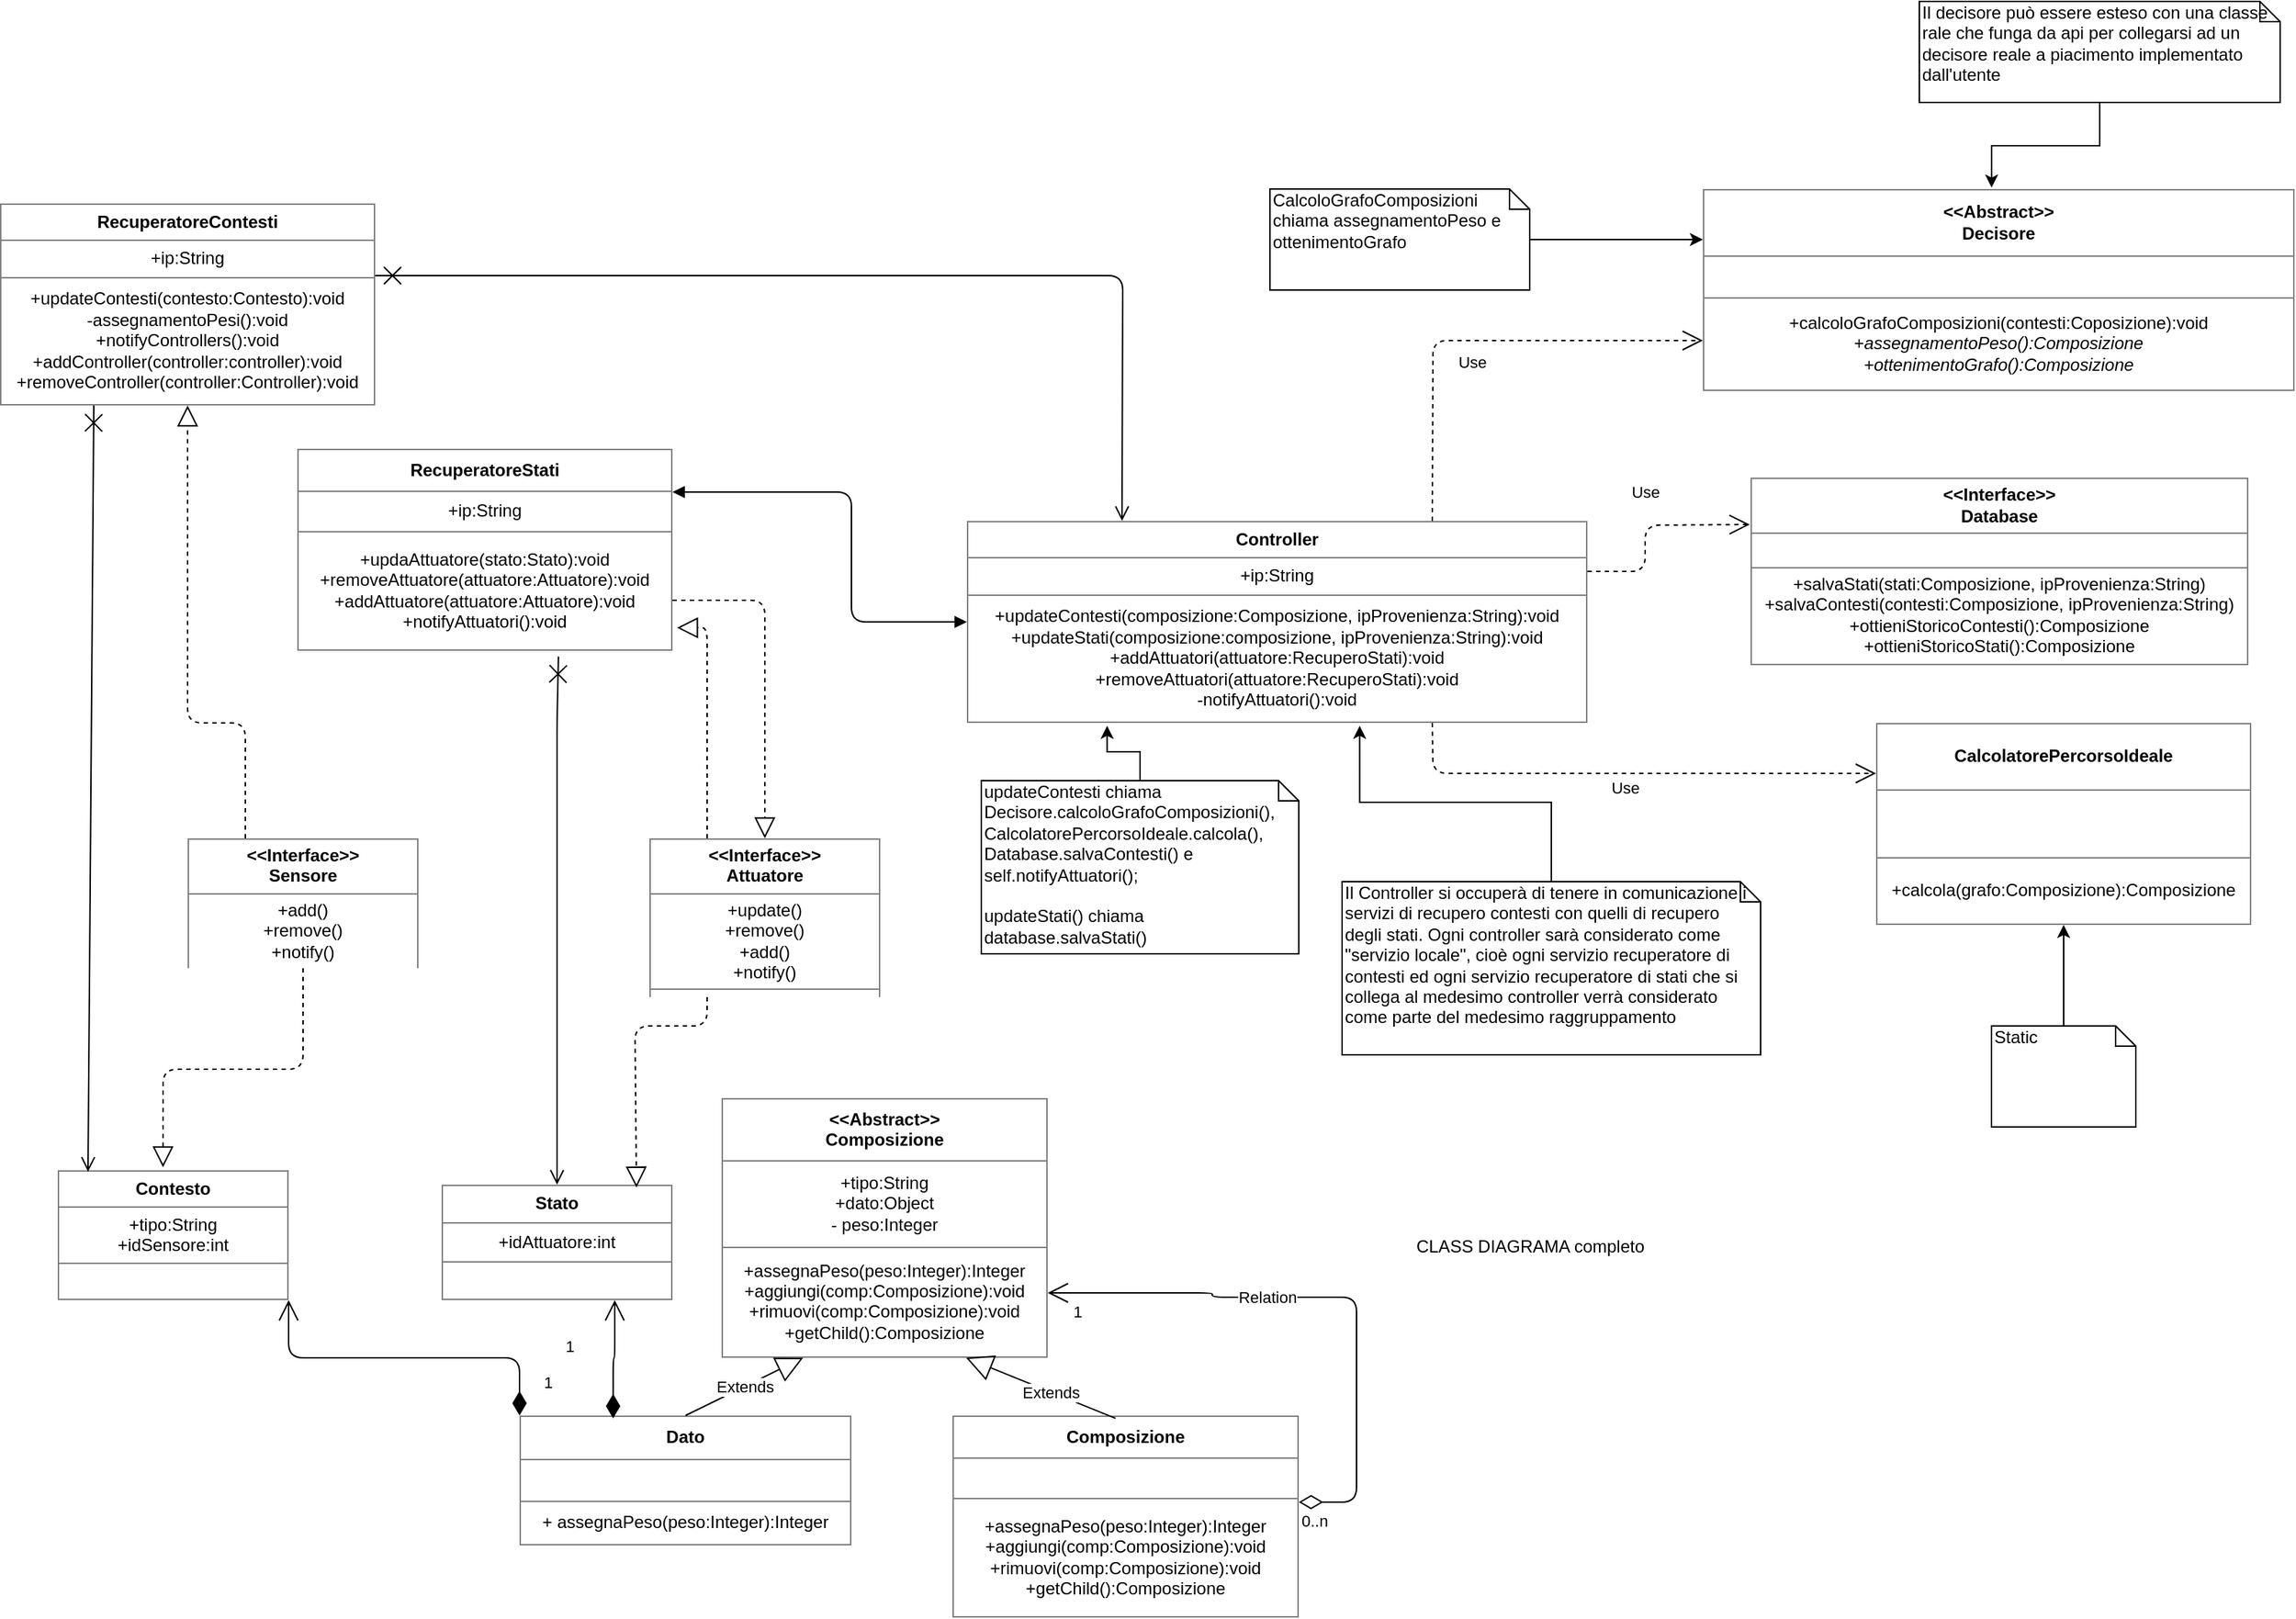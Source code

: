 <mxfile version="13.6.6" type="github" pages="4">
  <diagram id="C5RBs43oDa-KdzZeNtuy" name="Page-1">
    <mxGraphModel dx="1955" dy="-222" grid="1" gridSize="10" guides="1" tooltips="1" connect="1" arrows="1" fold="1" page="1" pageScale="1" pageWidth="1654" pageHeight="1169" math="0" shadow="0">
      <root>
        <mxCell id="WIyWlLk6GJQsqaUBKTNV-0" />
        <mxCell id="WIyWlLk6GJQsqaUBKTNV-1" parent="WIyWlLk6GJQsqaUBKTNV-0" />
        <mxCell id="Dp6MvVSpYbuMeK2W6vsO-2" value="&lt;table style=&quot;width: 100% ; height: 100% ; border-collapse: collapse&quot; width=&quot;100%&quot; cellpadding=&quot;4&quot; border=&quot;1&quot;&gt;&lt;tbody&gt;&lt;tr&gt;&lt;th align=&quot;center&quot;&gt;&amp;lt;&amp;lt;Abstract&amp;gt;&amp;gt;&lt;br&gt;Composizione&lt;br&gt;&lt;/th&gt;&lt;/tr&gt;&lt;tr&gt;&lt;td align=&quot;center&quot;&gt;+tipo:String&lt;br&gt;+dato:Object&lt;br&gt;- peso:Integer&lt;br&gt;&lt;/td&gt;&lt;/tr&gt;&lt;tr&gt;&lt;td align=&quot;center&quot;&gt;+assegnaPeso(peso:Integer):Integer&lt;br&gt;+aggiungi(comp:Composizione):void&lt;br&gt;+rimuovi(comp:Composizione):void&lt;br&gt;+getChild():Composizione&lt;br&gt;&lt;/td&gt;&lt;/tr&gt;&lt;/tbody&gt;&lt;/table&gt;" style="text;html=1;strokeColor=none;fillColor=none;overflow=fill;" parent="WIyWlLk6GJQsqaUBKTNV-1" vertex="1">
          <mxGeometry x="510" y="1940" width="226" height="180" as="geometry" />
        </mxCell>
        <mxCell id="Dp6MvVSpYbuMeK2W6vsO-4" value="&lt;table style=&quot;width: 100% ; height: 100% ; border-collapse: collapse&quot; width=&quot;100%&quot; cellpadding=&quot;4&quot; border=&quot;1&quot;&gt;&lt;tbody&gt;&lt;tr&gt;&lt;th align=&quot;center&quot;&gt;Composizione&lt;br&gt;&lt;/th&gt;&lt;/tr&gt;&lt;tr&gt;&lt;td align=&quot;center&quot;&gt;&lt;br&gt;&lt;/td&gt;&lt;/tr&gt;&lt;tr&gt;&lt;td align=&quot;center&quot;&gt;+assegnaPeso(peso:Integer):Integer&lt;br&gt;+aggiungi(comp:Composizione):void&lt;br&gt;+rimuovi(comp:Composizione):void&lt;br&gt;+getChild():Composizione&lt;/td&gt;&lt;/tr&gt;&lt;/tbody&gt;&lt;/table&gt;" style="text;html=1;strokeColor=none;fillColor=none;overflow=fill;" parent="WIyWlLk6GJQsqaUBKTNV-1" vertex="1">
          <mxGeometry x="670" y="2160" width="240" height="140" as="geometry" />
        </mxCell>
        <mxCell id="Dp6MvVSpYbuMeK2W6vsO-5" value="&lt;table style=&quot;width: 100% ; height: 100% ; border-collapse: collapse&quot; width=&quot;100%&quot; cellpadding=&quot;4&quot; border=&quot;1&quot;&gt;&lt;tbody&gt;&lt;tr&gt;&lt;th align=&quot;center&quot;&gt;Dato&lt;br&gt;&lt;/th&gt;&lt;/tr&gt;&lt;tr&gt;&lt;td align=&quot;center&quot;&gt;&lt;br&gt;&lt;/td&gt;&lt;/tr&gt;&lt;tr&gt;&lt;td align=&quot;center&quot;&gt;+ assegnaPeso(peso:Integer):Integer&lt;br&gt;&lt;/td&gt;&lt;/tr&gt;&lt;/tbody&gt;&lt;/table&gt;" style="text;html=1;strokeColor=none;fillColor=none;overflow=fill;" parent="WIyWlLk6GJQsqaUBKTNV-1" vertex="1">
          <mxGeometry x="370" y="2160" width="230" height="90" as="geometry" />
        </mxCell>
        <mxCell id="Dp6MvVSpYbuMeK2W6vsO-11" value="Extends" style="endArrow=block;endSize=16;endFill=0;html=1;exitX=0.471;exitY=0.014;exitDx=0;exitDy=0;exitPerimeter=0;entryX=0.75;entryY=1;entryDx=0;entryDy=0;" parent="WIyWlLk6GJQsqaUBKTNV-1" source="Dp6MvVSpYbuMeK2W6vsO-4" target="Dp6MvVSpYbuMeK2W6vsO-2" edge="1">
          <mxGeometry x="-0.125" width="160" relative="1" as="geometry">
            <mxPoint x="710" y="2130" as="sourcePoint" />
            <mxPoint x="870" y="2130" as="targetPoint" />
            <mxPoint as="offset" />
          </mxGeometry>
        </mxCell>
        <mxCell id="Dp6MvVSpYbuMeK2W6vsO-12" value="Extends" style="endArrow=block;endSize=16;endFill=0;html=1;entryX=0.25;entryY=1;entryDx=0;entryDy=0;exitX=0.5;exitY=0;exitDx=0;exitDy=0;" parent="WIyWlLk6GJQsqaUBKTNV-1" source="Dp6MvVSpYbuMeK2W6vsO-5" target="Dp6MvVSpYbuMeK2W6vsO-2" edge="1">
          <mxGeometry width="160" relative="1" as="geometry">
            <mxPoint x="430" y="2140" as="sourcePoint" />
            <mxPoint x="590" y="2140" as="targetPoint" />
          </mxGeometry>
        </mxCell>
        <mxCell id="Dp6MvVSpYbuMeK2W6vsO-22" value="&lt;table style=&quot;width: 100% ; height: 100% ; border-collapse: collapse&quot; width=&quot;100%&quot; cellpadding=&quot;4&quot; border=&quot;1&quot;&gt;&lt;tbody&gt;&lt;tr&gt;&lt;th align=&quot;center&quot;&gt;Contesto&lt;br&gt;&lt;/th&gt;&lt;/tr&gt;&lt;tr&gt;&lt;td align=&quot;center&quot;&gt;+tipo:String&lt;br&gt;+idSensore:int&lt;br&gt;&lt;/td&gt;&lt;/tr&gt;&lt;tr&gt;&lt;td align=&quot;center&quot;&gt;&lt;br&gt;&lt;/td&gt;&lt;/tr&gt;&lt;/tbody&gt;&lt;/table&gt;" style="text;html=1;strokeColor=none;fillColor=none;overflow=fill;" parent="WIyWlLk6GJQsqaUBKTNV-1" vertex="1">
          <mxGeometry x="50" y="1990" width="160" height="90" as="geometry" />
        </mxCell>
        <mxCell id="Dp6MvVSpYbuMeK2W6vsO-25" value="Relation" style="endArrow=open;html=1;endSize=12;startArrow=diamondThin;startSize=14;startFill=0;edgeStyle=orthogonalEdgeStyle;entryX=1;entryY=0.75;entryDx=0;entryDy=0;" parent="WIyWlLk6GJQsqaUBKTNV-1" target="Dp6MvVSpYbuMeK2W6vsO-2" edge="1">
          <mxGeometry x="0.223" relative="1" as="geometry">
            <mxPoint x="910" y="2220" as="sourcePoint" />
            <mxPoint x="1070" y="2220" as="targetPoint" />
            <Array as="points">
              <mxPoint x="950" y="2220" />
              <mxPoint x="950" y="2078" />
              <mxPoint x="850" y="2078" />
              <mxPoint x="850" y="2075" />
            </Array>
            <mxPoint as="offset" />
          </mxGeometry>
        </mxCell>
        <mxCell id="Dp6MvVSpYbuMeK2W6vsO-26" value="0..n" style="edgeLabel;resizable=0;html=1;align=left;verticalAlign=top;" parent="Dp6MvVSpYbuMeK2W6vsO-25" connectable="0" vertex="1">
          <mxGeometry x="-1" relative="1" as="geometry" />
        </mxCell>
        <mxCell id="Dp6MvVSpYbuMeK2W6vsO-27" value="1" style="edgeLabel;resizable=0;html=1;align=right;verticalAlign=top;" parent="Dp6MvVSpYbuMeK2W6vsO-25" connectable="0" vertex="1">
          <mxGeometry x="1" relative="1" as="geometry">
            <mxPoint x="24.5" as="offset" />
          </mxGeometry>
        </mxCell>
        <mxCell id="Dp6MvVSpYbuMeK2W6vsO-28" value="1" style="endArrow=open;html=1;endSize=12;startArrow=diamondThin;startSize=14;startFill=1;edgeStyle=orthogonalEdgeStyle;align=left;verticalAlign=bottom;entryX=1;entryY=1;entryDx=0;entryDy=0;exitX=0;exitY=0;exitDx=0;exitDy=0;" parent="WIyWlLk6GJQsqaUBKTNV-1" source="Dp6MvVSpYbuMeK2W6vsO-5" target="Dp6MvVSpYbuMeK2W6vsO-22" edge="1">
          <mxGeometry x="-0.879" y="-15" relative="1" as="geometry">
            <mxPoint x="350" y="2119" as="sourcePoint" />
            <mxPoint x="510" y="2119" as="targetPoint" />
            <mxPoint as="offset" />
          </mxGeometry>
        </mxCell>
        <mxCell id="Dp6MvVSpYbuMeK2W6vsO-49" value="&lt;table style=&quot;width: 100% ; height: 100% ; border-collapse: collapse&quot; width=&quot;100%&quot; cellpadding=&quot;4&quot; border=&quot;1&quot;&gt;&lt;tbody&gt;&lt;tr&gt;&lt;th align=&quot;center&quot;&gt;&amp;lt;&amp;lt;Interface&amp;gt;&amp;gt;&lt;br&gt;Sensore&lt;br&gt;&lt;/th&gt;&lt;/tr&gt;&lt;tr&gt;&lt;td align=&quot;center&quot;&gt;+add()&lt;br&gt;+remove()&lt;br&gt;+notify()&lt;br&gt;&lt;/td&gt;&lt;/tr&gt;&lt;tr&gt;&lt;td align=&quot;center&quot;&gt;&lt;br&gt;&lt;/td&gt;&lt;/tr&gt;&lt;/tbody&gt;&lt;/table&gt;" style="text;html=1;strokeColor=none;fillColor=none;overflow=fill;" parent="WIyWlLk6GJQsqaUBKTNV-1" vertex="1">
          <mxGeometry x="140" y="1760" width="160" height="90" as="geometry" />
        </mxCell>
        <mxCell id="Dp6MvVSpYbuMeK2W6vsO-51" value="" style="endArrow=block;dashed=1;endFill=0;endSize=12;html=1;entryX=0.456;entryY=-0.022;entryDx=0;entryDy=0;entryPerimeter=0;exitX=0.5;exitY=1;exitDx=0;exitDy=0;" parent="WIyWlLk6GJQsqaUBKTNV-1" source="Dp6MvVSpYbuMeK2W6vsO-49" target="Dp6MvVSpYbuMeK2W6vsO-22" edge="1">
          <mxGeometry width="160" relative="1" as="geometry">
            <mxPoint x="90" y="2040" as="sourcePoint" />
            <mxPoint x="190" y="2040" as="targetPoint" />
            <Array as="points">
              <mxPoint x="220" y="1920" />
              <mxPoint x="123" y="1920" />
            </Array>
          </mxGeometry>
        </mxCell>
        <mxCell id="ndI1uFcIVvxZb7R-7Dkx-0" value="&lt;table style=&quot;width: 100% ; height: 100% ; border-collapse: collapse&quot; width=&quot;100%&quot; cellpadding=&quot;4&quot; border=&quot;1&quot;&gt;&lt;tbody&gt;&lt;tr&gt;&lt;th align=&quot;center&quot;&gt;&lt;b&gt;RecuperatoreContesti&lt;/b&gt;&lt;/th&gt;&lt;/tr&gt;&lt;tr&gt;&lt;td align=&quot;center&quot;&gt;+ip:String&lt;br&gt;&lt;/td&gt;&lt;/tr&gt;&lt;tr&gt;&lt;td align=&quot;center&quot;&gt;+updateContesti(contesto:Contesto):void&lt;br&gt;-assegnamentoPesi():void&lt;br&gt;+notifyControllers():void&lt;br&gt;+addController(controller:controller):void&lt;br&gt;+removeController(controller:Controller):void&lt;br&gt;&lt;/td&gt;&lt;/tr&gt;&lt;/tbody&gt;&lt;/table&gt;" style="text;html=1;strokeColor=none;fillColor=none;overflow=fill;" parent="WIyWlLk6GJQsqaUBKTNV-1" vertex="1">
          <mxGeometry x="10" y="1320" width="260" height="140" as="geometry" />
        </mxCell>
        <mxCell id="ndI1uFcIVvxZb7R-7Dkx-1" value="&lt;table style=&quot;width: 100% ; height: 100% ; border-collapse: collapse&quot; width=&quot;100%&quot; cellpadding=&quot;4&quot; border=&quot;1&quot;&gt;&lt;tbody&gt;&lt;tr&gt;&lt;th align=&quot;center&quot;&gt;RecuperatoreStati&lt;/th&gt;&lt;/tr&gt;&lt;tr&gt;&lt;td align=&quot;center&quot;&gt;+ip:String&lt;br&gt;&lt;/td&gt;&lt;/tr&gt;&lt;tr&gt;&lt;td align=&quot;center&quot;&gt;+updaAttuatore(stato:Stato):void&lt;br&gt;+removeAttuatore(attuatore:Attuatore):void&lt;br&gt;+addAttuatore(attuatore:Attuatore):void&lt;br&gt;+notifyAttuatori():void&lt;br&gt;&lt;/td&gt;&lt;/tr&gt;&lt;/tbody&gt;&lt;/table&gt;" style="text;html=1;strokeColor=none;fillColor=none;overflow=fill;" parent="WIyWlLk6GJQsqaUBKTNV-1" vertex="1">
          <mxGeometry x="216" y="1490" width="260" height="140" as="geometry" />
        </mxCell>
        <mxCell id="ndI1uFcIVvxZb7R-7Dkx-12" value="&lt;table style=&quot;width: 100% ; height: 100% ; border-collapse: collapse&quot; width=&quot;100%&quot; cellpadding=&quot;4&quot; border=&quot;1&quot;&gt;&lt;tbody&gt;&lt;tr&gt;&lt;th align=&quot;center&quot;&gt;&amp;lt;&amp;lt;Interface&amp;gt;&amp;gt;&lt;br&gt;Attuatore&lt;br&gt;&lt;/th&gt;&lt;/tr&gt;&lt;tr&gt;&lt;td align=&quot;center&quot;&gt;+update()&lt;br&gt;+remove()&lt;br&gt;+add()&lt;br&gt;+notify()&lt;br&gt;&lt;/td&gt;&lt;/tr&gt;&lt;tr&gt;&lt;td align=&quot;center&quot;&gt;Section 2.1&lt;br&gt;Section 2.2&lt;br&gt;Section 2.3&lt;/td&gt;&lt;/tr&gt;&lt;/tbody&gt;&lt;/table&gt;" style="text;html=1;strokeColor=none;fillColor=none;overflow=fill;" parent="WIyWlLk6GJQsqaUBKTNV-1" vertex="1">
          <mxGeometry x="460" y="1760" width="160" height="110" as="geometry" />
        </mxCell>
        <mxCell id="ndI1uFcIVvxZb7R-7Dkx-13" value="&lt;table style=&quot;width: 100% ; height: 100% ; border-collapse: collapse&quot; width=&quot;100%&quot; cellpadding=&quot;4&quot; border=&quot;1&quot;&gt;&lt;tbody&gt;&lt;tr&gt;&lt;th align=&quot;center&quot;&gt;Stato&lt;/th&gt;&lt;/tr&gt;&lt;tr&gt;&lt;td align=&quot;center&quot;&gt;+idAttuatore:int&lt;br&gt;&lt;/td&gt;&lt;/tr&gt;&lt;tr&gt;&lt;td align=&quot;center&quot;&gt;&lt;br&gt;&lt;/td&gt;&lt;/tr&gt;&lt;/tbody&gt;&lt;/table&gt;" style="text;html=1;strokeColor=none;fillColor=none;overflow=fill;" parent="WIyWlLk6GJQsqaUBKTNV-1" vertex="1">
          <mxGeometry x="316" y="2000" width="160" height="80" as="geometry" />
        </mxCell>
        <mxCell id="ndI1uFcIVvxZb7R-7Dkx-14" value="" style="endArrow=block;dashed=1;endFill=0;endSize=12;html=1;exitX=0.25;exitY=1;exitDx=0;exitDy=0;entryX=0.844;entryY=0.025;entryDx=0;entryDy=0;entryPerimeter=0;" parent="WIyWlLk6GJQsqaUBKTNV-1" source="ndI1uFcIVvxZb7R-7Dkx-12" target="ndI1uFcIVvxZb7R-7Dkx-13" edge="1">
          <mxGeometry width="160" relative="1" as="geometry">
            <mxPoint x="400" y="1830" as="sourcePoint" />
            <mxPoint x="390" y="1920" as="targetPoint" />
            <Array as="points">
              <mxPoint x="500" y="1890" />
              <mxPoint x="450" y="1890" />
            </Array>
          </mxGeometry>
        </mxCell>
        <mxCell id="ndI1uFcIVvxZb7R-7Dkx-15" value="1" style="endArrow=open;html=1;endSize=12;startArrow=diamondThin;startSize=14;startFill=1;edgeStyle=orthogonalEdgeStyle;align=left;verticalAlign=bottom;exitX=0.282;exitY=0.022;exitDx=0;exitDy=0;exitPerimeter=0;entryX=0.75;entryY=1;entryDx=0;entryDy=0;" parent="WIyWlLk6GJQsqaUBKTNV-1" source="Dp6MvVSpYbuMeK2W6vsO-5" target="ndI1uFcIVvxZb7R-7Dkx-13" edge="1">
          <mxGeometry x="-0.046" y="43" relative="1" as="geometry">
            <mxPoint x="410" y="2120" as="sourcePoint" />
            <mxPoint x="570" y="2120" as="targetPoint" />
            <mxPoint x="8" y="-1" as="offset" />
          </mxGeometry>
        </mxCell>
        <mxCell id="ndI1uFcIVvxZb7R-7Dkx-16" value="" style="endArrow=open;startArrow=cross;endFill=0;startFill=0;endSize=8;startSize=10;html=1;entryX=0.5;entryY=0;entryDx=0;entryDy=0;exitX=0.696;exitY=1.029;exitDx=0;exitDy=0;exitPerimeter=0;" parent="WIyWlLk6GJQsqaUBKTNV-1" source="ndI1uFcIVvxZb7R-7Dkx-1" target="ndI1uFcIVvxZb7R-7Dkx-13" edge="1">
          <mxGeometry width="160" relative="1" as="geometry">
            <mxPoint x="330" y="1630" as="sourcePoint" />
            <mxPoint x="400" y="1670" as="targetPoint" />
            <Array as="points">
              <mxPoint x="396" y="1680" />
            </Array>
          </mxGeometry>
        </mxCell>
        <mxCell id="ndI1uFcIVvxZb7R-7Dkx-17" value="" style="endArrow=open;startArrow=cross;endFill=0;startFill=0;endSize=8;startSize=10;html=1;exitX=0.25;exitY=1;exitDx=0;exitDy=0;" parent="WIyWlLk6GJQsqaUBKTNV-1" source="ndI1uFcIVvxZb7R-7Dkx-0" edge="1">
          <mxGeometry width="160" relative="1" as="geometry">
            <mxPoint x="-70" y="1740" as="sourcePoint" />
            <mxPoint x="71" y="1991" as="targetPoint" />
          </mxGeometry>
        </mxCell>
        <mxCell id="ndI1uFcIVvxZb7R-7Dkx-18" value="&lt;table style=&quot;width: 100% ; height: 100% ; border-collapse: collapse&quot; width=&quot;100%&quot; cellpadding=&quot;4&quot; border=&quot;1&quot;&gt;&lt;tbody&gt;&lt;tr&gt;&lt;th align=&quot;center&quot;&gt;Controller&lt;br&gt;&lt;/th&gt;&lt;/tr&gt;&lt;tr&gt;&lt;td align=&quot;center&quot;&gt;+ip:String&lt;br&gt;&lt;/td&gt;&lt;/tr&gt;&lt;tr&gt;&lt;td align=&quot;center&quot;&gt;+updateContesti(composizione:Composizione, ipProvenienza:String):void&lt;br&gt;+updateStati(composizione:composizione, ipProvenienza:String):void&lt;br&gt;+addAttuatori(attuatore:RecuperoStati):void&lt;br&gt;+removeAttuatori(attuatore:RecuperoStati):void&lt;br&gt;-notifyAttuatori():void&lt;br&gt;&lt;/td&gt;&lt;/tr&gt;&lt;/tbody&gt;&lt;/table&gt;" style="text;html=1;strokeColor=none;fillColor=none;overflow=fill;" parent="WIyWlLk6GJQsqaUBKTNV-1" vertex="1">
          <mxGeometry x="680" y="1540" width="430" height="140" as="geometry" />
        </mxCell>
        <mxCell id="ndI1uFcIVvxZb7R-7Dkx-19" value="" style="endArrow=open;startArrow=cross;endFill=0;startFill=0;endSize=8;startSize=10;html=1;entryX=0.25;entryY=0;entryDx=0;entryDy=0;" parent="WIyWlLk6GJQsqaUBKTNV-1" target="ndI1uFcIVvxZb7R-7Dkx-18" edge="1">
          <mxGeometry width="160" relative="1" as="geometry">
            <mxPoint x="270" y="1370" as="sourcePoint" />
            <mxPoint x="410" y="1370" as="targetPoint" />
            <Array as="points">
              <mxPoint x="788" y="1370" />
            </Array>
          </mxGeometry>
        </mxCell>
        <mxCell id="ndI1uFcIVvxZb7R-7Dkx-20" value="" style="endArrow=block;startArrow=block;endFill=1;startFill=1;html=1;entryX=0;entryY=0.5;entryDx=0;entryDy=0;" parent="WIyWlLk6GJQsqaUBKTNV-1" target="ndI1uFcIVvxZb7R-7Dkx-18" edge="1">
          <mxGeometry width="160" relative="1" as="geometry">
            <mxPoint x="476" y="1520" as="sourcePoint" />
            <mxPoint x="636" y="1520" as="targetPoint" />
            <Array as="points">
              <mxPoint x="600" y="1520" />
              <mxPoint x="600" y="1610" />
            </Array>
          </mxGeometry>
        </mxCell>
        <mxCell id="ndI1uFcIVvxZb7R-7Dkx-21" value="&lt;table style=&quot;width: 100% ; height: 100% ; border-collapse: collapse&quot; width=&quot;100%&quot; cellpadding=&quot;4&quot; border=&quot;1&quot;&gt;&lt;tbody&gt;&lt;tr&gt;&lt;th align=&quot;center&quot;&gt;&amp;lt;&amp;lt;Abstract&amp;gt;&amp;gt;&lt;br&gt;Decisore&lt;br&gt;&lt;/th&gt;&lt;/tr&gt;&lt;tr&gt;&lt;td align=&quot;center&quot;&gt;&lt;br&gt;&lt;/td&gt;&lt;/tr&gt;&lt;tr&gt;&lt;td align=&quot;center&quot;&gt;+calcoloGrafoComposizioni(contesti:Coposizione):void&lt;br&gt;+&lt;i&gt;assegnamentoPeso():Composizione&lt;br&gt;+ottenimentoGrafo():Composizione&lt;/i&gt;&lt;br&gt;&lt;/td&gt;&lt;/tr&gt;&lt;/tbody&gt;&lt;/table&gt;" style="text;html=1;strokeColor=none;fillColor=none;overflow=fill;" parent="WIyWlLk6GJQsqaUBKTNV-1" vertex="1">
          <mxGeometry x="1190" y="1310" width="410" height="140" as="geometry" />
        </mxCell>
        <mxCell id="ndI1uFcIVvxZb7R-7Dkx-22" value="" style="endArrow=block;dashed=1;endFill=0;endSize=12;html=1;exitX=0.25;exitY=0;exitDx=0;exitDy=0;entryX=0.5;entryY=1;entryDx=0;entryDy=0;" parent="WIyWlLk6GJQsqaUBKTNV-1" source="Dp6MvVSpYbuMeK2W6vsO-49" target="ndI1uFcIVvxZb7R-7Dkx-0" edge="1">
          <mxGeometry width="160" relative="1" as="geometry">
            <mxPoint x="190" y="1700" as="sourcePoint" />
            <mxPoint x="350" y="1700" as="targetPoint" />
            <Array as="points">
              <mxPoint x="180" y="1680" />
              <mxPoint x="140" y="1680" />
            </Array>
          </mxGeometry>
        </mxCell>
        <mxCell id="ndI1uFcIVvxZb7R-7Dkx-23" value="" style="endArrow=block;dashed=1;endFill=0;endSize=12;html=1;exitX=0.25;exitY=0;exitDx=0;exitDy=0;entryX=1.012;entryY=0.886;entryDx=0;entryDy=0;entryPerimeter=0;" parent="WIyWlLk6GJQsqaUBKTNV-1" source="ndI1uFcIVvxZb7R-7Dkx-12" target="ndI1uFcIVvxZb7R-7Dkx-1" edge="1">
          <mxGeometry width="160" relative="1" as="geometry">
            <mxPoint x="470" y="1700" as="sourcePoint" />
            <mxPoint x="510" y="1610" as="targetPoint" />
            <Array as="points">
              <mxPoint x="500" y="1720" />
              <mxPoint x="500" y="1614" />
            </Array>
          </mxGeometry>
        </mxCell>
        <mxCell id="ndI1uFcIVvxZb7R-7Dkx-24" value="" style="endArrow=block;dashed=1;endFill=0;endSize=12;html=1;exitX=1;exitY=0.75;exitDx=0;exitDy=0;entryX=0.5;entryY=0;entryDx=0;entryDy=0;" parent="WIyWlLk6GJQsqaUBKTNV-1" source="ndI1uFcIVvxZb7R-7Dkx-1" target="ndI1uFcIVvxZb7R-7Dkx-12" edge="1">
          <mxGeometry width="160" relative="1" as="geometry">
            <mxPoint x="490" y="1620" as="sourcePoint" />
            <mxPoint x="650" y="1620" as="targetPoint" />
            <Array as="points">
              <mxPoint x="540" y="1595" />
            </Array>
          </mxGeometry>
        </mxCell>
        <mxCell id="ndI1uFcIVvxZb7R-7Dkx-27" style="edgeStyle=orthogonalEdgeStyle;rounded=0;orthogonalLoop=1;jettySize=auto;html=1;exitX=0.5;exitY=0;exitDx=0;exitDy=0;exitPerimeter=0;entryX=0.226;entryY=1.014;entryDx=0;entryDy=0;entryPerimeter=0;" parent="WIyWlLk6GJQsqaUBKTNV-1" source="ndI1uFcIVvxZb7R-7Dkx-26" target="ndI1uFcIVvxZb7R-7Dkx-18" edge="1">
          <mxGeometry relative="1" as="geometry" />
        </mxCell>
        <mxCell id="ndI1uFcIVvxZb7R-7Dkx-26" value="&lt;div&gt;updateContesti chiama Decisore.calcoloGrafoComposizioni(), CalcolatorePercorsoIdeale.calcola(), Database.salvaContesti() e self.notifyAttuatori();&lt;/div&gt;&lt;div&gt;&lt;br&gt;&lt;/div&gt;&lt;div&gt;updateStati() chiama database.salvaStati()&lt;/div&gt;&lt;div&gt;&lt;br&gt;&lt;/div&gt;" style="shape=note;whiteSpace=wrap;html=1;size=14;verticalAlign=top;align=left;spacingTop=-6;" parent="WIyWlLk6GJQsqaUBKTNV-1" vertex="1">
          <mxGeometry x="690" y="1720" width="220" height="120" as="geometry" />
        </mxCell>
        <mxCell id="ndI1uFcIVvxZb7R-7Dkx-29" value="&lt;table style=&quot;width: 100% ; height: 100% ; border-collapse: collapse&quot; width=&quot;100%&quot; cellpadding=&quot;4&quot; border=&quot;1&quot;&gt;&lt;tbody&gt;&lt;tr&gt;&lt;th align=&quot;center&quot;&gt;&amp;lt;&amp;lt;Interface&amp;gt;&amp;gt;&lt;br&gt;Database&lt;br&gt;&lt;/th&gt;&lt;/tr&gt;&lt;tr&gt;&lt;td align=&quot;center&quot;&gt;&lt;br&gt;&lt;/td&gt;&lt;/tr&gt;&lt;tr&gt;&lt;td align=&quot;center&quot;&gt;+salvaStati(stati:Composizione, ipProvenienza:String)&lt;br&gt;+salvaContesti(contesti:Composizione, ipProvenienza:String)&lt;br&gt;+ottieniStoricoContesti():Composizione&lt;br&gt;+ottieniStoricoStati():Composizione&lt;br&gt;&lt;/td&gt;&lt;/tr&gt;&lt;/tbody&gt;&lt;/table&gt;" style="text;html=1;strokeColor=none;fillColor=none;overflow=fill;" parent="WIyWlLk6GJQsqaUBKTNV-1" vertex="1">
          <mxGeometry x="1222.5" y="1510" width="345" height="130" as="geometry" />
        </mxCell>
        <mxCell id="ndI1uFcIVvxZb7R-7Dkx-30" value="&lt;table style=&quot;width: 100% ; height: 100% ; border-collapse: collapse&quot; width=&quot;100%&quot; cellpadding=&quot;4&quot; border=&quot;1&quot;&gt;&lt;tbody&gt;&lt;tr&gt;&lt;th align=&quot;center&quot;&gt;CalcolatorePercorsoIdeale&lt;br&gt;&lt;/th&gt;&lt;/tr&gt;&lt;tr&gt;&lt;td align=&quot;center&quot;&gt;&lt;br&gt;&lt;/td&gt;&lt;/tr&gt;&lt;tr&gt;&lt;td align=&quot;center&quot;&gt;+calcola(grafo:Composizione):Composizione&lt;br&gt;&lt;/td&gt;&lt;/tr&gt;&lt;/tbody&gt;&lt;/table&gt;" style="text;html=1;strokeColor=none;fillColor=none;overflow=fill;" parent="WIyWlLk6GJQsqaUBKTNV-1" vertex="1">
          <mxGeometry x="1310" y="1680" width="260" height="140" as="geometry" />
        </mxCell>
        <mxCell id="ndI1uFcIVvxZb7R-7Dkx-32" value="Use" style="endArrow=open;endSize=12;dashed=1;html=1;exitX=0.75;exitY=0;exitDx=0;exitDy=0;entryX=0;entryY=0.75;entryDx=0;entryDy=0;" parent="WIyWlLk6GJQsqaUBKTNV-1" source="ndI1uFcIVvxZb7R-7Dkx-18" target="ndI1uFcIVvxZb7R-7Dkx-21" edge="1">
          <mxGeometry x="-0.294" y="-27" width="160" relative="1" as="geometry">
            <mxPoint x="960" y="1450" as="sourcePoint" />
            <mxPoint x="1120" y="1450" as="targetPoint" />
            <Array as="points">
              <mxPoint x="1003" y="1415" />
            </Array>
            <mxPoint as="offset" />
          </mxGeometry>
        </mxCell>
        <mxCell id="ndI1uFcIVvxZb7R-7Dkx-33" value="Use" style="endArrow=open;endSize=12;dashed=1;html=1;exitX=0.75;exitY=1;exitDx=0;exitDy=0;entryX=0;entryY=0.25;entryDx=0;entryDy=0;" parent="WIyWlLk6GJQsqaUBKTNV-1" source="ndI1uFcIVvxZb7R-7Dkx-18" target="ndI1uFcIVvxZb7R-7Dkx-30" edge="1">
          <mxGeometry x="-0.014" y="-10" width="160" relative="1" as="geometry">
            <mxPoint x="1020" y="1720" as="sourcePoint" />
            <mxPoint x="1180" y="1720" as="targetPoint" />
            <Array as="points">
              <mxPoint x="1003" y="1715" />
            </Array>
            <mxPoint as="offset" />
          </mxGeometry>
        </mxCell>
        <mxCell id="ndI1uFcIVvxZb7R-7Dkx-34" value="Use" style="endArrow=open;endSize=12;dashed=1;html=1;exitX=1;exitY=0.25;exitDx=0;exitDy=0;entryX=0;entryY=0.25;entryDx=0;entryDy=0;" parent="WIyWlLk6GJQsqaUBKTNV-1" source="ndI1uFcIVvxZb7R-7Dkx-18" target="ndI1uFcIVvxZb7R-7Dkx-29" edge="1">
          <mxGeometry x="-0.001" y="23" width="160" relative="1" as="geometry">
            <mxPoint x="1040" y="1510" as="sourcePoint" />
            <mxPoint x="1200" y="1510" as="targetPoint" />
            <Array as="points">
              <mxPoint x="1150" y="1575" />
              <mxPoint x="1150" y="1543" />
            </Array>
            <mxPoint as="offset" />
          </mxGeometry>
        </mxCell>
        <mxCell id="ndI1uFcIVvxZb7R-7Dkx-36" style="edgeStyle=orthogonalEdgeStyle;rounded=0;orthogonalLoop=1;jettySize=auto;html=1;entryX=0;entryY=0.25;entryDx=0;entryDy=0;" parent="WIyWlLk6GJQsqaUBKTNV-1" source="ndI1uFcIVvxZb7R-7Dkx-35" target="ndI1uFcIVvxZb7R-7Dkx-21" edge="1">
          <mxGeometry relative="1" as="geometry" />
        </mxCell>
        <mxCell id="ndI1uFcIVvxZb7R-7Dkx-35" value="CalcoloGrafoComposizioni chiama assegnamentoPeso e ottenimentoGrafo" style="shape=note;whiteSpace=wrap;html=1;size=14;verticalAlign=top;align=left;spacingTop=-6;" parent="WIyWlLk6GJQsqaUBKTNV-1" vertex="1">
          <mxGeometry x="890" y="1310" width="180" height="70" as="geometry" />
        </mxCell>
        <mxCell id="ndI1uFcIVvxZb7R-7Dkx-38" style="edgeStyle=orthogonalEdgeStyle;rounded=0;orthogonalLoop=1;jettySize=auto;html=1;entryX=0.633;entryY=1.014;entryDx=0;entryDy=0;entryPerimeter=0;" parent="WIyWlLk6GJQsqaUBKTNV-1" source="ndI1uFcIVvxZb7R-7Dkx-37" target="ndI1uFcIVvxZb7R-7Dkx-18" edge="1">
          <mxGeometry relative="1" as="geometry" />
        </mxCell>
        <mxCell id="ndI1uFcIVvxZb7R-7Dkx-37" value="Il Controller si occuperà di tenere in comunicazione i servizi di recupero contesti con quelli di recupero degli stati. Ogni controller sarà considerato come &quot;servizio locale&quot;, cioè ogni servizio recuperatore di contesti ed ogni servizio recuperatore di stati che si collega al medesimo controller verrà considerato come parte del medesimo raggruppamento" style="shape=note;whiteSpace=wrap;html=1;size=14;verticalAlign=top;align=left;spacingTop=-6;" parent="WIyWlLk6GJQsqaUBKTNV-1" vertex="1">
          <mxGeometry x="940" y="1790" width="290" height="120" as="geometry" />
        </mxCell>
        <mxCell id="ndI1uFcIVvxZb7R-7Dkx-40" style="edgeStyle=orthogonalEdgeStyle;rounded=0;orthogonalLoop=1;jettySize=auto;html=1;entryX=0.488;entryY=-0.007;entryDx=0;entryDy=0;entryPerimeter=0;" parent="WIyWlLk6GJQsqaUBKTNV-1" source="ndI1uFcIVvxZb7R-7Dkx-39" target="ndI1uFcIVvxZb7R-7Dkx-21" edge="1">
          <mxGeometry relative="1" as="geometry" />
        </mxCell>
        <mxCell id="ndI1uFcIVvxZb7R-7Dkx-39" value="Il decisore può essere esteso con una classe rale che funga da api per collegarsi ad un decisore reale a piacimento implementato dall&#39;utente" style="shape=note;whiteSpace=wrap;html=1;size=14;verticalAlign=top;align=left;spacingTop=-6;" parent="WIyWlLk6GJQsqaUBKTNV-1" vertex="1">
          <mxGeometry x="1340" y="1180" width="250" height="70" as="geometry" />
        </mxCell>
        <mxCell id="c-raRDEKKhjxn3rfrex0-1" style="edgeStyle=orthogonalEdgeStyle;rounded=0;orthogonalLoop=1;jettySize=auto;html=1;entryX=0.5;entryY=1;entryDx=0;entryDy=0;" parent="WIyWlLk6GJQsqaUBKTNV-1" source="c-raRDEKKhjxn3rfrex0-0" target="ndI1uFcIVvxZb7R-7Dkx-30" edge="1">
          <mxGeometry relative="1" as="geometry" />
        </mxCell>
        <mxCell id="c-raRDEKKhjxn3rfrex0-0" value="Static" style="shape=note;whiteSpace=wrap;html=1;size=14;verticalAlign=top;align=left;spacingTop=-6;" parent="WIyWlLk6GJQsqaUBKTNV-1" vertex="1">
          <mxGeometry x="1390" y="1890" width="100" height="70" as="geometry" />
        </mxCell>
        <mxCell id="OzjkkR5l2p39zToK4pCS-0" value="&lt;div&gt;CLASS DIAGRAMA completo&lt;/div&gt;&lt;div&gt;&lt;br&gt;&lt;/div&gt;" style="text;html=1;align=center;verticalAlign=middle;resizable=0;points=[];autosize=1;" vertex="1" parent="WIyWlLk6GJQsqaUBKTNV-1">
          <mxGeometry x="980" y="2035" width="180" height="30" as="geometry" />
        </mxCell>
      </root>
    </mxGraphModel>
  </diagram>
  <diagram id="hvOVDtf0bOY5Uqaqx2Np" name="Page-2">
    <mxGraphModel dx="1662" dy="805" grid="1" gridSize="10" guides="1" tooltips="1" connect="1" arrows="1" fold="1" page="1" pageScale="1" pageWidth="827" pageHeight="1169" math="0" shadow="0">
      <root>
        <mxCell id="g7u6mpnRc3hWR77MVMvJ-0" />
        <mxCell id="g7u6mpnRc3hWR77MVMvJ-1" parent="g7u6mpnRc3hWR77MVMvJ-0" />
        <mxCell id="g7u6mpnRc3hWR77MVMvJ-2" value="Sensore" style="shape=umlActor;verticalLabelPosition=bottom;verticalAlign=top;html=1;" parent="g7u6mpnRc3hWR77MVMvJ-1" vertex="1">
          <mxGeometry x="110" y="40" width="30" height="60" as="geometry" />
        </mxCell>
        <mxCell id="g7u6mpnRc3hWR77MVMvJ-3" value="Attuatore" style="shape=umlActor;verticalLabelPosition=bottom;verticalAlign=top;html=1;" parent="g7u6mpnRc3hWR77MVMvJ-1" vertex="1">
          <mxGeometry x="110" y="310" width="30" height="60" as="geometry" />
        </mxCell>
        <mxCell id="g7u6mpnRc3hWR77MVMvJ-4" value="Botolo" style="shape=umlActor;verticalLabelPosition=bottom;verticalAlign=top;html=1;" parent="g7u6mpnRc3hWR77MVMvJ-1" vertex="1">
          <mxGeometry x="560" y="170" width="30" height="60" as="geometry" />
        </mxCell>
        <mxCell id="g7u6mpnRc3hWR77MVMvJ-5" value="Raccoglie Dato" style="ellipse;whiteSpace=wrap;html=1;" parent="g7u6mpnRc3hWR77MVMvJ-1" vertex="1">
          <mxGeometry x="230" y="10" width="140" height="70" as="geometry" />
        </mxCell>
        <mxCell id="g7u6mpnRc3hWR77MVMvJ-6" value="Aggiorna Contesto" style="ellipse;whiteSpace=wrap;html=1;" parent="g7u6mpnRc3hWR77MVMvJ-1" vertex="1">
          <mxGeometry x="300" y="100" width="140" height="70" as="geometry" />
        </mxCell>
        <mxCell id="g7u6mpnRc3hWR77MVMvJ-7" value="Raggruppa e confronta i contesti" style="ellipse;whiteSpace=wrap;html=1;" parent="g7u6mpnRc3hWR77MVMvJ-1" vertex="1">
          <mxGeometry x="130" y="160" width="160" height="70" as="geometry" />
        </mxCell>
        <mxCell id="g7u6mpnRc3hWR77MVMvJ-8" value="Aggiorna Attuatori" style="ellipse;whiteSpace=wrap;html=1;" parent="g7u6mpnRc3hWR77MVMvJ-1" vertex="1">
          <mxGeometry x="270" y="290" width="140" height="70" as="geometry" />
        </mxCell>
        <mxCell id="g7u6mpnRc3hWR77MVMvJ-9" value="Attua valori indicati" style="ellipse;whiteSpace=wrap;html=1;" parent="g7u6mpnRc3hWR77MVMvJ-1" vertex="1">
          <mxGeometry x="220" y="390" width="140" height="70" as="geometry" />
        </mxCell>
        <mxCell id="g7u6mpnRc3hWR77MVMvJ-10" value="" style="endArrow=none;html=1;entryX=0;entryY=0.5;entryDx=0;entryDy=0;exitX=1;exitY=0.333;exitDx=0;exitDy=0;exitPerimeter=0;" parent="g7u6mpnRc3hWR77MVMvJ-1" source="g7u6mpnRc3hWR77MVMvJ-2" target="g7u6mpnRc3hWR77MVMvJ-5" edge="1">
          <mxGeometry width="50" height="50" relative="1" as="geometry">
            <mxPoint x="150" y="80" as="sourcePoint" />
            <mxPoint x="200" y="30" as="targetPoint" />
          </mxGeometry>
        </mxCell>
        <mxCell id="g7u6mpnRc3hWR77MVMvJ-11" value="" style="endArrow=none;html=1;exitX=0.5;exitY=0.5;exitDx=0;exitDy=0;exitPerimeter=0;" parent="g7u6mpnRc3hWR77MVMvJ-1" source="g7u6mpnRc3hWR77MVMvJ-2" target="g7u6mpnRc3hWR77MVMvJ-6" edge="1">
          <mxGeometry width="50" height="50" relative="1" as="geometry">
            <mxPoint x="180" y="140" as="sourcePoint" />
            <mxPoint x="230" y="90" as="targetPoint" />
          </mxGeometry>
        </mxCell>
        <mxCell id="g7u6mpnRc3hWR77MVMvJ-12" value="" style="endArrow=none;html=1;entryX=0.25;entryY=0.1;entryDx=0;entryDy=0;entryPerimeter=0;exitX=1;exitY=0.5;exitDx=0;exitDy=0;" parent="g7u6mpnRc3hWR77MVMvJ-1" source="g7u6mpnRc3hWR77MVMvJ-6" target="g7u6mpnRc3hWR77MVMvJ-4" edge="1">
          <mxGeometry width="50" height="50" relative="1" as="geometry">
            <mxPoint x="490" y="190" as="sourcePoint" />
            <mxPoint x="540" y="140" as="targetPoint" />
          </mxGeometry>
        </mxCell>
        <mxCell id="g7u6mpnRc3hWR77MVMvJ-13" value="" style="endArrow=none;html=1;entryX=0;entryY=0.333;entryDx=0;entryDy=0;entryPerimeter=0;exitX=1;exitY=0.5;exitDx=0;exitDy=0;" parent="g7u6mpnRc3hWR77MVMvJ-1" source="g7u6mpnRc3hWR77MVMvJ-7" target="g7u6mpnRc3hWR77MVMvJ-4" edge="1">
          <mxGeometry width="50" height="50" relative="1" as="geometry">
            <mxPoint x="520" y="330" as="sourcePoint" />
            <mxPoint x="570" y="280" as="targetPoint" />
          </mxGeometry>
        </mxCell>
        <mxCell id="g7u6mpnRc3hWR77MVMvJ-14" value="" style="endArrow=none;html=1;entryX=0;entryY=1;entryDx=0;entryDy=0;entryPerimeter=0;exitX=1;exitY=0.5;exitDx=0;exitDy=0;" parent="g7u6mpnRc3hWR77MVMvJ-1" source="g7u6mpnRc3hWR77MVMvJ-8" target="g7u6mpnRc3hWR77MVMvJ-4" edge="1">
          <mxGeometry width="50" height="50" relative="1" as="geometry">
            <mxPoint x="460" y="350" as="sourcePoint" />
            <mxPoint x="510" y="300" as="targetPoint" />
          </mxGeometry>
        </mxCell>
        <mxCell id="g7u6mpnRc3hWR77MVMvJ-15" value="" style="endArrow=none;html=1;entryX=0;entryY=0.5;entryDx=0;entryDy=0;exitX=1;exitY=0.333;exitDx=0;exitDy=0;exitPerimeter=0;" parent="g7u6mpnRc3hWR77MVMvJ-1" source="g7u6mpnRc3hWR77MVMvJ-3" target="g7u6mpnRc3hWR77MVMvJ-8" edge="1">
          <mxGeometry width="50" height="50" relative="1" as="geometry">
            <mxPoint x="180" y="360" as="sourcePoint" />
            <mxPoint x="230" y="310" as="targetPoint" />
          </mxGeometry>
        </mxCell>
        <mxCell id="g7u6mpnRc3hWR77MVMvJ-16" value="" style="endArrow=none;html=1;entryX=0;entryY=0.5;entryDx=0;entryDy=0;exitX=1;exitY=1;exitDx=0;exitDy=0;exitPerimeter=0;" parent="g7u6mpnRc3hWR77MVMvJ-1" source="g7u6mpnRc3hWR77MVMvJ-3" target="g7u6mpnRc3hWR77MVMvJ-9" edge="1">
          <mxGeometry width="50" height="50" relative="1" as="geometry">
            <mxPoint x="160" y="430" as="sourcePoint" />
            <mxPoint x="210" y="380" as="targetPoint" />
          </mxGeometry>
        </mxCell>
        <mxCell id="g7u6mpnRc3hWR77MVMvJ-21" value="" style="endArrow=block;dashed=1;endFill=0;endSize=12;html=1;exitX=1.014;exitY=0.614;exitDx=0;exitDy=0;exitPerimeter=0;entryX=1;entryY=1;entryDx=0;entryDy=0;" parent="g7u6mpnRc3hWR77MVMvJ-1" source="g7u6mpnRc3hWR77MVMvJ-9" target="g7u6mpnRc3hWR77MVMvJ-8" edge="1">
          <mxGeometry width="160" relative="1" as="geometry">
            <mxPoint x="370" y="430" as="sourcePoint" />
            <mxPoint x="530" y="430" as="targetPoint" />
            <Array as="points">
              <mxPoint x="389" y="433" />
            </Array>
          </mxGeometry>
        </mxCell>
        <mxCell id="g7u6mpnRc3hWR77MVMvJ-22" value="&amp;lt;&amp;lt;Include&amp;gt;&amp;gt;" style="text;html=1;align=center;verticalAlign=middle;resizable=0;points=[];autosize=1;" parent="g7u6mpnRc3hWR77MVMvJ-1" vertex="1">
          <mxGeometry x="390" y="410" width="80" height="20" as="geometry" />
        </mxCell>
        <mxCell id="g7u6mpnRc3hWR77MVMvJ-23" value="" style="endArrow=block;dashed=1;endFill=0;endSize=12;html=1;exitX=0.5;exitY=0;exitDx=0;exitDy=0;entryX=1;entryY=1;entryDx=0;entryDy=0;" parent="g7u6mpnRc3hWR77MVMvJ-1" source="g7u6mpnRc3hWR77MVMvJ-6" target="g7u6mpnRc3hWR77MVMvJ-5" edge="1">
          <mxGeometry width="160" relative="1" as="geometry">
            <mxPoint x="390" y="90" as="sourcePoint" />
            <mxPoint x="550" y="90" as="targetPoint" />
            <Array as="points">
              <mxPoint x="370" y="70" />
            </Array>
          </mxGeometry>
        </mxCell>
        <mxCell id="g7u6mpnRc3hWR77MVMvJ-24" value="&lt;div&gt;&amp;lt;&amp;lt;include&amp;gt;&amp;gt;&lt;/div&gt;&lt;div&gt;&lt;br&gt;&lt;/div&gt;" style="text;html=1;align=center;verticalAlign=middle;resizable=0;points=[];autosize=1;" parent="g7u6mpnRc3hWR77MVMvJ-1" vertex="1">
          <mxGeometry x="370" y="70" width="80" height="30" as="geometry" />
        </mxCell>
        <mxCell id="g7u6mpnRc3hWR77MVMvJ-25" value="Individua Valori migliori da attuare" style="ellipse;whiteSpace=wrap;html=1;" parent="g7u6mpnRc3hWR77MVMvJ-1" vertex="1">
          <mxGeometry x="290" y="210" width="140" height="70" as="geometry" />
        </mxCell>
        <mxCell id="g7u6mpnRc3hWR77MVMvJ-27" value="" style="endArrow=none;html=1;exitX=1;exitY=0.5;exitDx=0;exitDy=0;entryX=0.5;entryY=0.5;entryDx=0;entryDy=0;entryPerimeter=0;" parent="g7u6mpnRc3hWR77MVMvJ-1" source="g7u6mpnRc3hWR77MVMvJ-25" target="g7u6mpnRc3hWR77MVMvJ-4" edge="1">
          <mxGeometry width="50" height="50" relative="1" as="geometry">
            <mxPoint x="460" y="260" as="sourcePoint" />
            <mxPoint x="510" y="210" as="targetPoint" />
          </mxGeometry>
        </mxCell>
        <mxCell id="g7u6mpnRc3hWR77MVMvJ-29" value="Ambiente" style="ellipse;whiteSpace=wrap;html=1;" parent="g7u6mpnRc3hWR77MVMvJ-1" vertex="1">
          <mxGeometry x="300" y="550" width="140" height="70" as="geometry" />
        </mxCell>
        <mxCell id="g7u6mpnRc3hWR77MVMvJ-30" value="Musica 1" style="ellipse;whiteSpace=wrap;html=1;" parent="g7u6mpnRc3hWR77MVMvJ-1" vertex="1">
          <mxGeometry x="100" y="670" width="140" height="70" as="geometry" />
        </mxCell>
        <mxCell id="g7u6mpnRc3hWR77MVMvJ-31" value="Musica 2" style="ellipse;whiteSpace=wrap;html=1;" parent="g7u6mpnRc3hWR77MVMvJ-1" vertex="1">
          <mxGeometry x="310" y="670" width="140" height="70" as="geometry" />
        </mxCell>
        <mxCell id="g7u6mpnRc3hWR77MVMvJ-32" value="Musica 3" style="ellipse;whiteSpace=wrap;html=1;" parent="g7u6mpnRc3hWR77MVMvJ-1" vertex="1">
          <mxGeometry x="540" y="670" width="140" height="70" as="geometry" />
        </mxCell>
        <mxCell id="g7u6mpnRc3hWR77MVMvJ-33" value="Frgranza 1" style="ellipse;whiteSpace=wrap;html=1;" parent="g7u6mpnRc3hWR77MVMvJ-1" vertex="1">
          <mxGeometry x="310" y="810" width="140" height="70" as="geometry" />
        </mxCell>
        <mxCell id="g7u6mpnRc3hWR77MVMvJ-34" value="Fragranza 2" style="ellipse;whiteSpace=wrap;html=1;" parent="g7u6mpnRc3hWR77MVMvJ-1" vertex="1">
          <mxGeometry x="580" y="810" width="140" height="70" as="geometry" />
        </mxCell>
        <mxCell id="g7u6mpnRc3hWR77MVMvJ-35" value="" style="endArrow=open;endFill=1;endSize=12;html=1;exitX=0;exitY=1;exitDx=0;exitDy=0;entryX=0.5;entryY=0;entryDx=0;entryDy=0;" parent="g7u6mpnRc3hWR77MVMvJ-1" source="g7u6mpnRc3hWR77MVMvJ-29" target="g7u6mpnRc3hWR77MVMvJ-30" edge="1">
          <mxGeometry width="160" relative="1" as="geometry">
            <mxPoint x="120" y="600" as="sourcePoint" />
            <mxPoint x="280" y="600" as="targetPoint" />
          </mxGeometry>
        </mxCell>
        <mxCell id="g7u6mpnRc3hWR77MVMvJ-36" value="" style="endArrow=open;endFill=1;endSize=12;html=1;exitX=0.5;exitY=1;exitDx=0;exitDy=0;entryX=0.5;entryY=0;entryDx=0;entryDy=0;" parent="g7u6mpnRc3hWR77MVMvJ-1" source="g7u6mpnRc3hWR77MVMvJ-29" target="g7u6mpnRc3hWR77MVMvJ-31" edge="1">
          <mxGeometry width="160" relative="1" as="geometry">
            <mxPoint x="300" y="650" as="sourcePoint" />
            <mxPoint x="460" y="650" as="targetPoint" />
          </mxGeometry>
        </mxCell>
        <mxCell id="g7u6mpnRc3hWR77MVMvJ-37" value="" style="endArrow=open;endFill=1;endSize=12;html=1;exitX=1;exitY=1;exitDx=0;exitDy=0;entryX=0.5;entryY=0;entryDx=0;entryDy=0;" parent="g7u6mpnRc3hWR77MVMvJ-1" source="g7u6mpnRc3hWR77MVMvJ-29" target="g7u6mpnRc3hWR77MVMvJ-32" edge="1">
          <mxGeometry width="160" relative="1" as="geometry">
            <mxPoint x="510" y="610" as="sourcePoint" />
            <mxPoint x="670" y="610" as="targetPoint" />
          </mxGeometry>
        </mxCell>
        <mxCell id="g7u6mpnRc3hWR77MVMvJ-38" value="" style="endArrow=open;endFill=1;endSize=12;html=1;exitX=0.557;exitY=1.029;exitDx=0;exitDy=0;exitPerimeter=0;entryX=0.5;entryY=0;entryDx=0;entryDy=0;" parent="g7u6mpnRc3hWR77MVMvJ-1" source="g7u6mpnRc3hWR77MVMvJ-31" target="g7u6mpnRc3hWR77MVMvJ-33" edge="1">
          <mxGeometry width="160" relative="1" as="geometry">
            <mxPoint x="300" y="780" as="sourcePoint" />
            <mxPoint x="460" y="780" as="targetPoint" />
          </mxGeometry>
        </mxCell>
        <mxCell id="g7u6mpnRc3hWR77MVMvJ-39" value="" style="endArrow=open;endFill=1;endSize=12;html=1;exitX=0.5;exitY=1;exitDx=0;exitDy=0;entryX=0.5;entryY=0;entryDx=0;entryDy=0;" parent="g7u6mpnRc3hWR77MVMvJ-1" source="g7u6mpnRc3hWR77MVMvJ-32" target="g7u6mpnRc3hWR77MVMvJ-34" edge="1">
          <mxGeometry width="160" relative="1" as="geometry">
            <mxPoint x="600" y="780" as="sourcePoint" />
            <mxPoint x="760" y="780" as="targetPoint" />
          </mxGeometry>
        </mxCell>
        <mxCell id="g7u6mpnRc3hWR77MVMvJ-40" value="0,4" style="text;html=1;align=center;verticalAlign=middle;resizable=0;points=[];autosize=1;" parent="g7u6mpnRc3hWR77MVMvJ-1" vertex="1">
          <mxGeometry x="205" y="620" width="30" height="20" as="geometry" />
        </mxCell>
        <mxCell id="g7u6mpnRc3hWR77MVMvJ-41" value="0,1" style="text;html=1;align=center;verticalAlign=middle;resizable=0;points=[];autosize=1;" parent="g7u6mpnRc3hWR77MVMvJ-1" vertex="1">
          <mxGeometry x="385" y="630" width="30" height="20" as="geometry" />
        </mxCell>
        <mxCell id="g7u6mpnRc3hWR77MVMvJ-42" value="0,3" style="text;html=1;align=center;verticalAlign=middle;resizable=0;points=[];autosize=1;" parent="g7u6mpnRc3hWR77MVMvJ-1" vertex="1">
          <mxGeometry x="525" y="610" width="30" height="20" as="geometry" />
        </mxCell>
        <mxCell id="g7u6mpnRc3hWR77MVMvJ-43" value="0,8" style="text;html=1;align=center;verticalAlign=middle;resizable=0;points=[];autosize=1;" parent="g7u6mpnRc3hWR77MVMvJ-1" vertex="1">
          <mxGeometry x="200" y="695" width="30" height="20" as="geometry" />
        </mxCell>
        <mxCell id="g7u6mpnRc3hWR77MVMvJ-44" value="&lt;div&gt;0,1&lt;/div&gt;" style="text;html=1;align=center;verticalAlign=middle;resizable=0;points=[];autosize=1;" parent="g7u6mpnRc3hWR77MVMvJ-1" vertex="1">
          <mxGeometry x="414" y="695" width="30" height="20" as="geometry" />
        </mxCell>
        <mxCell id="g7u6mpnRc3hWR77MVMvJ-45" value="0,5" style="text;html=1;align=center;verticalAlign=middle;resizable=0;points=[];autosize=1;" parent="g7u6mpnRc3hWR77MVMvJ-1" vertex="1">
          <mxGeometry x="650" y="695" width="30" height="20" as="geometry" />
        </mxCell>
        <mxCell id="g7u6mpnRc3hWR77MVMvJ-46" value="" style="endArrow=open;endFill=1;endSize=12;html=1;exitX=1;exitY=1;exitDx=0;exitDy=0;entryX=0;entryY=0;entryDx=0;entryDy=0;" parent="g7u6mpnRc3hWR77MVMvJ-1" source="g7u6mpnRc3hWR77MVMvJ-30" target="g7u6mpnRc3hWR77MVMvJ-33" edge="1">
          <mxGeometry width="160" relative="1" as="geometry">
            <mxPoint x="200" y="790" as="sourcePoint" />
            <mxPoint x="360" y="790" as="targetPoint" />
          </mxGeometry>
        </mxCell>
        <mxCell id="g7u6mpnRc3hWR77MVMvJ-47" value="" style="endArrow=open;endFill=1;endSize=12;html=1;exitX=0;exitY=1;exitDx=0;exitDy=0;entryX=1;entryY=0;entryDx=0;entryDy=0;" parent="g7u6mpnRc3hWR77MVMvJ-1" source="g7u6mpnRc3hWR77MVMvJ-32" target="g7u6mpnRc3hWR77MVMvJ-33" edge="1">
          <mxGeometry width="160" relative="1" as="geometry">
            <mxPoint x="590" y="750" as="sourcePoint" />
            <mxPoint x="580" y="800" as="targetPoint" />
          </mxGeometry>
        </mxCell>
        <mxCell id="g7u6mpnRc3hWR77MVMvJ-48" value="&lt;div&gt;0,2&lt;/div&gt;" style="text;html=1;align=center;verticalAlign=middle;resizable=0;points=[];autosize=1;" parent="g7u6mpnRc3hWR77MVMvJ-1" vertex="1">
          <mxGeometry x="275" y="760" width="30" height="20" as="geometry" />
        </mxCell>
        <mxCell id="g7u6mpnRc3hWR77MVMvJ-49" value="0,2" style="text;html=1;align=center;verticalAlign=middle;resizable=0;points=[];autosize=1;" parent="g7u6mpnRc3hWR77MVMvJ-1" vertex="1">
          <mxGeometry x="395" y="760" width="30" height="20" as="geometry" />
        </mxCell>
        <mxCell id="g7u6mpnRc3hWR77MVMvJ-50" value="0,9" style="text;html=1;align=center;verticalAlign=middle;resizable=0;points=[];autosize=1;" parent="g7u6mpnRc3hWR77MVMvJ-1" vertex="1">
          <mxGeometry x="485" y="750" width="30" height="20" as="geometry" />
        </mxCell>
        <mxCell id="g7u6mpnRc3hWR77MVMvJ-51" value="0,3" style="text;html=1;align=center;verticalAlign=middle;resizable=0;points=[];autosize=1;" parent="g7u6mpnRc3hWR77MVMvJ-1" vertex="1">
          <mxGeometry x="625" y="760" width="30" height="20" as="geometry" />
        </mxCell>
        <mxCell id="g7u6mpnRc3hWR77MVMvJ-52" value="0,3" style="text;html=1;align=center;verticalAlign=middle;resizable=0;points=[];autosize=1;" parent="g7u6mpnRc3hWR77MVMvJ-1" vertex="1">
          <mxGeometry x="365" y="855" width="30" height="20" as="geometry" />
        </mxCell>
        <mxCell id="g7u6mpnRc3hWR77MVMvJ-53" value="0,7" style="text;html=1;align=center;verticalAlign=middle;resizable=0;points=[];autosize=1;" parent="g7u6mpnRc3hWR77MVMvJ-1" vertex="1">
          <mxGeometry x="635" y="855" width="30" height="20" as="geometry" />
        </mxCell>
        <mxCell id="VIxZnLgpCk4TEExnezM1-0" value="&lt;div&gt;Use case diagram funzionamento generale&lt;/div&gt;&lt;div&gt;&lt;br&gt;&lt;/div&gt;" style="text;html=1;align=center;verticalAlign=middle;resizable=0;points=[];autosize=1;" vertex="1" parent="g7u6mpnRc3hWR77MVMvJ-1">
          <mxGeometry x="515" y="360" width="250" height="30" as="geometry" />
        </mxCell>
        <mxCell id="VIxZnLgpCk4TEExnezM1-1" value="&lt;div&gt;Grafo composizioni e assegnamento pesi/punteggi&lt;/div&gt;&lt;div&gt;&lt;br&gt;&lt;/div&gt;" style="text;html=1;align=center;verticalAlign=middle;resizable=0;points=[];autosize=1;" vertex="1" parent="g7u6mpnRc3hWR77MVMvJ-1">
          <mxGeometry x="490" y="540" width="300" height="30" as="geometry" />
        </mxCell>
        <mxCell id="VIxZnLgpCk4TEExnezM1-4" style="edgeStyle=orthogonalEdgeStyle;rounded=0;orthogonalLoop=1;jettySize=auto;html=1;entryX=1.1;entryY=0.7;entryDx=0;entryDy=0;entryPerimeter=0;" edge="1" parent="g7u6mpnRc3hWR77MVMvJ-1" source="VIxZnLgpCk4TEExnezM1-3" target="g7u6mpnRc3hWR77MVMvJ-42">
          <mxGeometry relative="1" as="geometry" />
        </mxCell>
        <mxCell id="VIxZnLgpCk4TEExnezM1-3" value="&lt;div&gt;Punteggio appaiamento nodo prcedente e suggessivo&lt;/div&gt;&lt;div&gt;&lt;br&gt;&lt;/div&gt;" style="text;html=1;align=center;verticalAlign=middle;resizable=0;points=[];autosize=1;" vertex="1" parent="g7u6mpnRc3hWR77MVMvJ-1">
          <mxGeometry x="470" y="580" width="320" height="30" as="geometry" />
        </mxCell>
        <mxCell id="VIxZnLgpCk4TEExnezM1-6" style="edgeStyle=orthogonalEdgeStyle;rounded=0;orthogonalLoop=1;jettySize=auto;html=1;entryX=0.533;entryY=1.1;entryDx=0;entryDy=0;entryPerimeter=0;" edge="1" parent="g7u6mpnRc3hWR77MVMvJ-1" source="VIxZnLgpCk4TEExnezM1-5" target="g7u6mpnRc3hWR77MVMvJ-43">
          <mxGeometry relative="1" as="geometry" />
        </mxCell>
        <mxCell id="VIxZnLgpCk4TEExnezM1-5" value="&lt;div&gt;Peso nodo&lt;/div&gt;&lt;div&gt;&lt;br&gt;&lt;/div&gt;" style="text;html=1;align=center;verticalAlign=middle;resizable=0;points=[];autosize=1;" vertex="1" parent="g7u6mpnRc3hWR77MVMvJ-1">
          <mxGeometry x="60" y="770" width="80" height="30" as="geometry" />
        </mxCell>
      </root>
    </mxGraphModel>
  </diagram>
  <diagram id="lr0PJCbucm-8rJlecLst" name="Page-3">
    
    <mxGraphModel dx="1422" dy="805" grid="1" gridSize="10" guides="1" tooltips="1" connect="1" arrows="1" fold="1" page="1" pageScale="1" pageWidth="1169" pageHeight="827" math="0" shadow="0">
      
      <root>
        
        <mxCell id="xkUJHAomlZ4KHMKvxwrd-0" />
        
        <mxCell id="xkUJHAomlZ4KHMKvxwrd-1" parent="xkUJHAomlZ4KHMKvxwrd-0" />
        
        <mxCell id="xkUJHAomlZ4KHMKvxwrd-2" value="" style="ellipse;html=1;shape=startState;fillColor=#000000;strokeColor=#ff0000;" vertex="1" parent="xkUJHAomlZ4KHMKvxwrd-1">
          
          <mxGeometry x="570" width="30" height="30" as="geometry" />
          
        </mxCell>
        
        <mxCell id="xkUJHAomlZ4KHMKvxwrd-3" value="" style="edgeStyle=orthogonalEdgeStyle;html=1;verticalAlign=bottom;endArrow=open;endSize=8;strokeColor=#ff0000;" edge="1" source="xkUJHAomlZ4KHMKvxwrd-2" parent="xkUJHAomlZ4KHMKvxwrd-1">
          
          <mxGeometry relative="1" as="geometry">
            
            <mxPoint x="585" y="90" as="targetPoint" />
            
          </mxGeometry>
          
        </mxCell>
        
        <mxCell id="xkUJHAomlZ4KHMKvxwrd-21" style="edgeStyle=orthogonalEdgeStyle;rounded=0;orthogonalLoop=1;jettySize=auto;html=1;entryX=0.5;entryY=0;entryDx=0;entryDy=0;" edge="1" parent="xkUJHAomlZ4KHMKvxwrd-1" source="xkUJHAomlZ4KHMKvxwrd-4" target="xkUJHAomlZ4KHMKvxwrd-5">
          
          <mxGeometry relative="1" as="geometry" />
          
        </mxCell>
        
        <mxCell id="xkUJHAomlZ4KHMKvxwrd-4" value="Nuovo valore misurato da sensore" style="html=1;" vertex="1" parent="xkUJHAomlZ4KHMKvxwrd-1">
          
          <mxGeometry x="490" y="90" width="210" height="50" as="geometry" />
          
        </mxCell>
        
        <mxCell id="xkUJHAomlZ4KHMKvxwrd-22" style="edgeStyle=orthogonalEdgeStyle;rounded=0;orthogonalLoop=1;jettySize=auto;html=1;entryX=0.5;entryY=0;entryDx=0;entryDy=0;" edge="1" parent="xkUJHAomlZ4KHMKvxwrd-1" source="xkUJHAomlZ4KHMKvxwrd-5" target="xkUJHAomlZ4KHMKvxwrd-6">
          
          <mxGeometry relative="1" as="geometry" />
          
        </mxCell>
        
        <mxCell id="xkUJHAomlZ4KHMKvxwrd-5" value="Raccolta nuovo contesto" style="html=1;" vertex="1" parent="xkUJHAomlZ4KHMKvxwrd-1">
          
          <mxGeometry x="470" y="190" width="250" height="50" as="geometry" />
          
        </mxCell>
        
        <mxCell id="xkUJHAomlZ4KHMKvxwrd-23" style="edgeStyle=orthogonalEdgeStyle;rounded=0;orthogonalLoop=1;jettySize=auto;html=1;entryX=0.5;entryY=0;entryDx=0;entryDy=0;" edge="1" parent="xkUJHAomlZ4KHMKvxwrd-1" source="xkUJHAomlZ4KHMKvxwrd-6" target="xkUJHAomlZ4KHMKvxwrd-7">
          
          <mxGeometry relative="1" as="geometry" />
          
        </mxCell>
        
        <mxCell id="xkUJHAomlZ4KHMKvxwrd-6" value="Raggruppamento contesti in composizione " style="html=1;" vertex="1" parent="xkUJHAomlZ4KHMKvxwrd-1">
          
          <mxGeometry x="450" y="270" width="280" height="50" as="geometry" />
          
        </mxCell>
        
        <mxCell id="xkUJHAomlZ4KHMKvxwrd-24" style="edgeStyle=orthogonalEdgeStyle;rounded=0;orthogonalLoop=1;jettySize=auto;html=1;" edge="1" parent="xkUJHAomlZ4KHMKvxwrd-1" source="xkUJHAomlZ4KHMKvxwrd-7" target="xkUJHAomlZ4KHMKvxwrd-8">
          
          <mxGeometry relative="1" as="geometry" />
          
        </mxCell>
        
        <mxCell id="xkUJHAomlZ4KHMKvxwrd-7" value="Assegnamento primi pesi in base a tipo di contesto" style="html=1;" vertex="1" parent="xkUJHAomlZ4KHMKvxwrd-1">
          
          <mxGeometry x="420" y="350" width="330" height="50" as="geometry" />
          
        </mxCell>
        
        <mxCell id="xkUJHAomlZ4KHMKvxwrd-25" style="edgeStyle=orthogonalEdgeStyle;rounded=0;orthogonalLoop=1;jettySize=auto;html=1;" edge="1" parent="xkUJHAomlZ4KHMKvxwrd-1" source="xkUJHAomlZ4KHMKvxwrd-8" target="xkUJHAomlZ4KHMKvxwrd-10">
          
          <mxGeometry relative="1" as="geometry" />
          
        </mxCell>
        
        <mxCell id="xkUJHAomlZ4KHMKvxwrd-8" value="Update contesti su Controller" style="html=1;" vertex="1" parent="xkUJHAomlZ4KHMKvxwrd-1">
          
          <mxGeometry x="490" y="430" width="190" height="50" as="geometry" />
          
        </mxCell>
        
        <mxCell id="xkUJHAomlZ4KHMKvxwrd-17" style="edgeStyle=orthogonalEdgeStyle;rounded=0;orthogonalLoop=1;jettySize=auto;html=1;entryX=0.5;entryY=0;entryDx=0;entryDy=0;exitX=0.9;exitY=0.5;exitDx=0;exitDy=0;exitPerimeter=0;" edge="1" parent="xkUJHAomlZ4KHMKvxwrd-1" source="xkUJHAomlZ4KHMKvxwrd-10" target="xkUJHAomlZ4KHMKvxwrd-13">
          
          <mxGeometry relative="1" as="geometry">
            
            <mxPoint x="760" y="519" as="sourcePoint" />
            
          </mxGeometry>
          
        </mxCell>
        
        <mxCell id="KjpF3JhSN2DukmDy1nA_-3" style="edgeStyle=orthogonalEdgeStyle;rounded=0;orthogonalLoop=1;jettySize=auto;html=1;entryX=0;entryY=0.5;entryDx=0;entryDy=0;entryPerimeter=0;exitX=0.116;exitY=0.7;exitDx=0;exitDy=0;exitPerimeter=0;" edge="1" parent="xkUJHAomlZ4KHMKvxwrd-1" source="xkUJHAomlZ4KHMKvxwrd-10" target="KjpF3JhSN2DukmDy1nA_-0">
          
          <mxGeometry relative="1" as="geometry">
            
            <mxPoint x="470" y="540" as="sourcePoint" />
            
          </mxGeometry>
          
        </mxCell>
        
        <mxCell id="xkUJHAomlZ4KHMKvxwrd-10" value="" style="shape=line;html=1;strokeWidth=6;strokeColor=#ff0000;" vertex="1" parent="xkUJHAomlZ4KHMKvxwrd-1">
          
          <mxGeometry x="360" y="510" width="450" height="10" as="geometry" />
          
        </mxCell>
        
        <mxCell id="xkUJHAomlZ4KHMKvxwrd-20" style="edgeStyle=orthogonalEdgeStyle;rounded=0;orthogonalLoop=1;jettySize=auto;html=1;entryX=0.885;entryY=0.3;entryDx=0;entryDy=0;entryPerimeter=0;" edge="1" parent="xkUJHAomlZ4KHMKvxwrd-1" source="xkUJHAomlZ4KHMKvxwrd-13" target="xkUJHAomlZ4KHMKvxwrd-14">
          
          <mxGeometry relative="1" as="geometry" />
          
        </mxCell>
        
        <mxCell id="xkUJHAomlZ4KHMKvxwrd-13" value="&lt;div&gt;Salvataggio &lt;br&gt;&lt;/div&gt;&lt;div&gt;Composizione&lt;/div&gt;&lt;div&gt;Contesti&lt;br&gt;&lt;/div&gt;" style="html=1;" vertex="1" parent="xkUJHAomlZ4KHMKvxwrd-1">
          
          <mxGeometry x="710" y="600" width="110" height="50" as="geometry" />
          
        </mxCell>
        
        <mxCell id="xkUJHAomlZ4KHMKvxwrd-30" style="edgeStyle=orthogonalEdgeStyle;rounded=0;orthogonalLoop=1;jettySize=auto;html=1;entryX=0.5;entryY=0;entryDx=0;entryDy=0;" edge="1" parent="xkUJHAomlZ4KHMKvxwrd-1" source="xkUJHAomlZ4KHMKvxwrd-14" target="xkUJHAomlZ4KHMKvxwrd-27">
          
          <mxGeometry relative="1" as="geometry" />
          
        </mxCell>
        
        <mxCell id="xkUJHAomlZ4KHMKvxwrd-14" value="" style="shape=line;html=1;strokeWidth=6;strokeColor=#ff0000;" vertex="1" parent="xkUJHAomlZ4KHMKvxwrd-1">
          
          <mxGeometry x="360" y="760" width="460" height="10" as="geometry" />
          
        </mxCell>
        
        <mxCell id="xkUJHAomlZ4KHMKvxwrd-37" style="edgeStyle=orthogonalEdgeStyle;rounded=0;orthogonalLoop=1;jettySize=auto;html=1;entryX=0.5;entryY=0;entryDx=0;entryDy=0;" edge="1" parent="xkUJHAomlZ4KHMKvxwrd-1" source="xkUJHAomlZ4KHMKvxwrd-27" target="xkUJHAomlZ4KHMKvxwrd-32">
          
          <mxGeometry relative="1" as="geometry" />
          
        </mxCell>
        
        <mxCell id="xkUJHAomlZ4KHMKvxwrd-27" value="&lt;div&gt;Individuazione percorso &lt;br&gt;&lt;/div&gt;&lt;div&gt;ideale&lt;br&gt;&lt;/div&gt;" style="html=1;" vertex="1" parent="xkUJHAomlZ4KHMKvxwrd-1">
          
          <mxGeometry x="500" y="870" width="180" height="50" as="geometry" />
          
        </mxCell>
        
        <mxCell id="xkUJHAomlZ4KHMKvxwrd-38" style="edgeStyle=orthogonalEdgeStyle;rounded=0;orthogonalLoop=1;jettySize=auto;html=1;entryX=0.5;entryY=0;entryDx=0;entryDy=0;" edge="1" parent="xkUJHAomlZ4KHMKvxwrd-1" source="xkUJHAomlZ4KHMKvxwrd-32" target="xkUJHAomlZ4KHMKvxwrd-33">
          
          <mxGeometry relative="1" as="geometry" />
          
        </mxCell>
        
        <mxCell id="xkUJHAomlZ4KHMKvxwrd-32" value="Creazione Composizione ideale" style="html=1;" vertex="1" parent="xkUJHAomlZ4KHMKvxwrd-1">
          
          <mxGeometry x="470" y="990" width="240" height="50" as="geometry" />
          
        </mxCell>
        
        <mxCell id="xkUJHAomlZ4KHMKvxwrd-39" style="edgeStyle=orthogonalEdgeStyle;rounded=0;orthogonalLoop=1;jettySize=auto;html=1;entryX=0.5;entryY=0;entryDx=0;entryDy=0;" edge="1" parent="xkUJHAomlZ4KHMKvxwrd-1" source="xkUJHAomlZ4KHMKvxwrd-33" target="xkUJHAomlZ4KHMKvxwrd-34">
          
          <mxGeometry relative="1" as="geometry" />
          
        </mxCell>
        
        <mxCell id="xkUJHAomlZ4KHMKvxwrd-33" value="Aggiornamento Attuatori" style="html=1;" vertex="1" parent="xkUJHAomlZ4KHMKvxwrd-1">
          
          <mxGeometry x="510" y="1100" width="160" height="50" as="geometry" />
          
        </mxCell>
        
        <mxCell id="xkUJHAomlZ4KHMKvxwrd-40" style="edgeStyle=orthogonalEdgeStyle;rounded=0;orthogonalLoop=1;jettySize=auto;html=1;entryX=0.5;entryY=0;entryDx=0;entryDy=0;" edge="1" parent="xkUJHAomlZ4KHMKvxwrd-1" source="xkUJHAomlZ4KHMKvxwrd-34" target="xkUJHAomlZ4KHMKvxwrd-35">
          
          <mxGeometry relative="1" as="geometry" />
          
        </mxCell>
        
        <mxCell id="xkUJHAomlZ4KHMKvxwrd-34" value="Attuazione Composizione Ideale" style="html=1;" vertex="1" parent="xkUJHAomlZ4KHMKvxwrd-1">
          
          <mxGeometry x="480" y="1216" width="220" height="50" as="geometry" />
          
        </mxCell>
        
        <mxCell id="xkUJHAomlZ4KHMKvxwrd-41" style="edgeStyle=orthogonalEdgeStyle;rounded=0;orthogonalLoop=1;jettySize=auto;html=1;" edge="1" parent="xkUJHAomlZ4KHMKvxwrd-1" source="xkUJHAomlZ4KHMKvxwrd-35" target="xkUJHAomlZ4KHMKvxwrd-36">
          
          <mxGeometry relative="1" as="geometry" />
          
        </mxCell>
        
        <mxCell id="xkUJHAomlZ4KHMKvxwrd-35" value="Salvataggio nuova composizione degli stati reale" style="html=1;" vertex="1" parent="xkUJHAomlZ4KHMKvxwrd-1">
          
          <mxGeometry x="450" y="1330" width="280" height="50" as="geometry" />
          
        </mxCell>
        
        <mxCell id="xkUJHAomlZ4KHMKvxwrd-36" value="" style="ellipse;html=1;shape=endState;fillColor=#000000;strokeColor=#ff0000;" vertex="1" parent="xkUJHAomlZ4KHMKvxwrd-1">
          
          <mxGeometry x="570" y="1460" width="30" height="30" as="geometry" />
          
        </mxCell>
        
        <mxCell id="KjpF3JhSN2DukmDy1nA_-0" value="&lt;div&gt;Invio&lt;/div&gt;&lt;div&gt;composizioni&lt;/div&gt;&lt;div&gt;a&lt;/div&gt;&lt;div&gt;decisore&lt;br&gt;&lt;/div&gt;" style="html=1;shadow=0;dashed=0;align=center;verticalAlign=middle;shape=mxgraph.arrows2.arrow;dy=0;dx=38;notch=0;rotation=90;" vertex="1" parent="xkUJHAomlZ4KHMKvxwrd-1">
          
          <mxGeometry x="356.25" y="553.75" width="102.5" height="75" as="geometry" />
          
        </mxCell>
        
        <mxCell id="KjpF3JhSN2DukmDy1nA_-4" style="edgeStyle=orthogonalEdgeStyle;rounded=0;orthogonalLoop=1;jettySize=auto;html=1;" edge="1" parent="xkUJHAomlZ4KHMKvxwrd-1" source="KjpF3JhSN2DukmDy1nA_-2">
          
          <mxGeometry relative="1" as="geometry">
            
            <mxPoint x="411" y="760" as="targetPoint" />
            
          </mxGeometry>
          
        </mxCell>
        
        <mxCell id="KjpF3JhSN2DukmDy1nA_-2" value="&lt;div&gt;Ottenimento&lt;/div&gt;&lt;div&gt;grafo&lt;/div&gt;&lt;div&gt;da&lt;/div&gt;&lt;div&gt;Dcisore&lt;br&gt;&lt;/div&gt;" style="html=1;shadow=0;dashed=0;align=center;verticalAlign=middle;shape=mxgraph.arrows2.arrow;dy=0;dx=0;notch=30;rotation=90;" vertex="1" parent="xkUJHAomlZ4KHMKvxwrd-1">
          
          <mxGeometry x="357.5" y="652.5" width="100" height="75" as="geometry" />
          
        </mxCell>
        
        <mxCell id="KjpF3JhSN2DukmDy1nA_-5" value="" style="endArrow=none;dashed=1;html=1;" edge="1" parent="xkUJHAomlZ4KHMKvxwrd-1">
          
          <mxGeometry width="50" height="50" relative="1" as="geometry">
            
            <mxPoint x="490" y="750" as="sourcePoint" />
            
            <mxPoint x="490" y="750" as="targetPoint" />
            
            <Array as="points">
              
              <mxPoint x="320" y="750" />
              
              <mxPoint x="320" y="530" />
              
              <mxPoint x="490" y="530" />
              
            </Array>
            
          </mxGeometry>
          
        </mxCell>
        
        <mxCell id="KjpF3JhSN2DukmDy1nA_-6" value="&lt;div&gt;Calcolo Grafo Composizioni&lt;/div&gt;&lt;div&gt;&lt;br&gt;&lt;/div&gt;" style="text;html=1;align=center;verticalAlign=middle;resizable=0;points=[];autosize=1;rotation=-90;" vertex="1" parent="xkUJHAomlZ4KHMKvxwrd-1">
          
          <mxGeometry x="220" y="610" width="170" height="30" as="geometry" />
          
        </mxCell>
        
      </root>
      
    </mxGraphModel>
    
  </diagram>
  <diagram id="qs44wqKbD8kYbGcKSKsw" name="Page-4">
    <mxGraphModel dx="1662" dy="805" grid="1" gridSize="10" guides="1" tooltips="1" connect="1" arrows="1" fold="1" page="1" pageScale="1" pageWidth="2336" pageHeight="1654" math="0" shadow="0">
      <root>
        <mxCell id="pd1NO9z6XSvhfkL7vAzJ-0" />
        <mxCell id="pd1NO9z6XSvhfkL7vAzJ-1" parent="pd1NO9z6XSvhfkL7vAzJ-0" />
      </root>
    </mxGraphModel>
  </diagram>
</mxfile>
